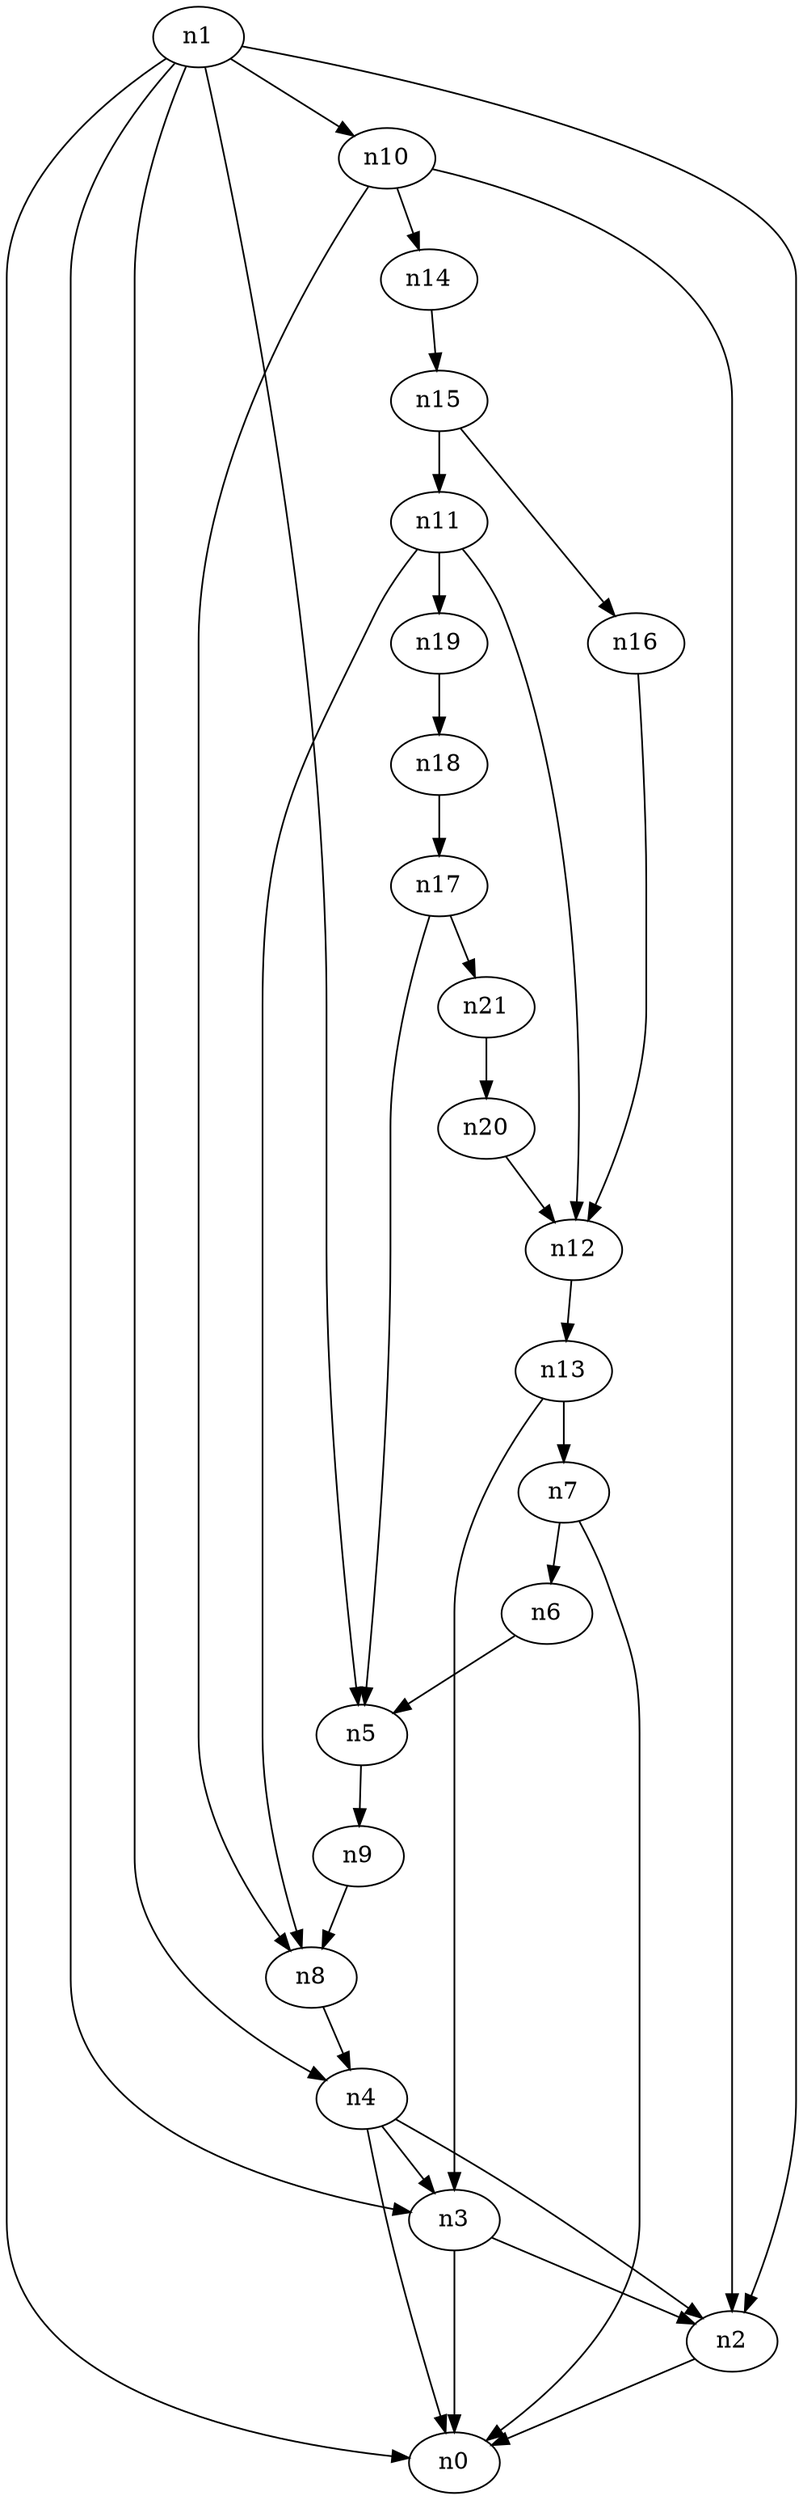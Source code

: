 digraph G {
	n1 -> n0	 [_graphml_id=e0];
	n1 -> n2	 [_graphml_id=e1];
	n1 -> n3	 [_graphml_id=e6];
	n1 -> n4	 [_graphml_id=e9];
	n1 -> n5	 [_graphml_id=e10];
	n1 -> n10	 [_graphml_id=e17];
	n2 -> n0	 [_graphml_id=e5];
	n3 -> n0	 [_graphml_id=e8];
	n3 -> n2	 [_graphml_id=e2];
	n4 -> n0	 [_graphml_id=e4];
	n4 -> n2	 [_graphml_id=e7];
	n4 -> n3	 [_graphml_id=e3];
	n5 -> n9	 [_graphml_id=e16];
	n6 -> n5	 [_graphml_id=e11];
	n7 -> n0	 [_graphml_id=e13];
	n7 -> n6	 [_graphml_id=e12];
	n8 -> n4	 [_graphml_id=e14];
	n9 -> n8	 [_graphml_id=e15];
	n10 -> n2	 [_graphml_id=e19];
	n10 -> n8	 [_graphml_id=e18];
	n10 -> n14	 [_graphml_id=e24];
	n11 -> n8	 [_graphml_id=e20];
	n11 -> n12	 [_graphml_id=e21];
	n11 -> n19	 [_graphml_id=e33];
	n12 -> n13	 [_graphml_id=e22];
	n13 -> n3	 [_graphml_id=e23];
	n13 -> n7	 [_graphml_id=e29];
	n14 -> n15	 [_graphml_id=e25];
	n15 -> n11	 [_graphml_id=e26];
	n15 -> n16	 [_graphml_id=e27];
	n16 -> n12	 [_graphml_id=e28];
	n17 -> n5	 [_graphml_id=e30];
	n17 -> n21	 [_graphml_id=e36];
	n18 -> n17	 [_graphml_id=e31];
	n19 -> n18	 [_graphml_id=e32];
	n20 -> n12	 [_graphml_id=e34];
	n21 -> n20	 [_graphml_id=e35];
}
